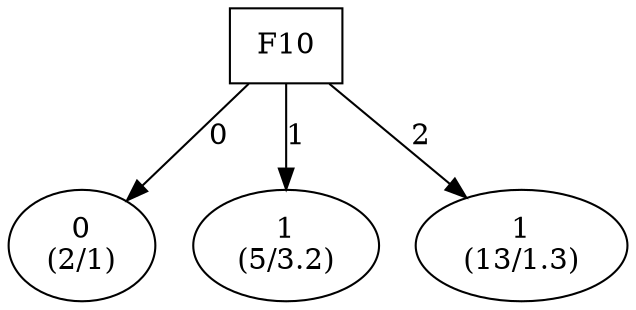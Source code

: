 digraph YaDT {
n0 [ shape=box, label="F10\n"]
n0 -> n1 [label="0"]
n1 [ shape=ellipse, label="0\n(2/1)"]
n0 -> n2 [label="1"]
n2 [ shape=ellipse, label="1\n(5/3.2)"]
n0 -> n3 [label="2"]
n3 [ shape=ellipse, label="1\n(13/1.3)"]
}
